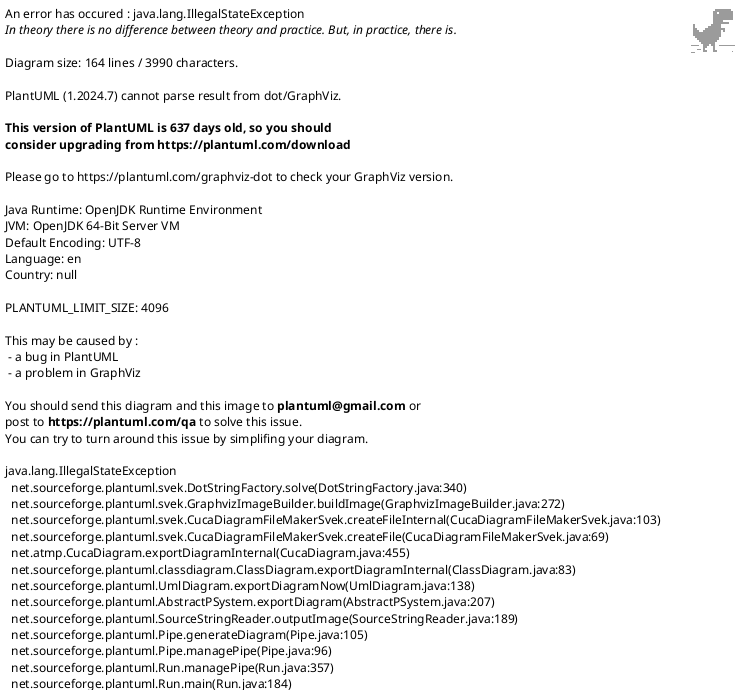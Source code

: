 
@startuml

package Usuarios <<Frame>> #DDFF33
{

    RepositorioUsuario ->"*" Usuario
	class Usuario
	{
		+proponerPrenda(Usuario,GuardaRopa,Prenda): void
        +proponerQuitarPrenda(Usuario,GuardaRopa,Prenda): void

        +generarTodasSugerenciasPosibles(WeatherApiStrategy,int):List<Atuendo>
        +actualizarSugerenciaDelDia(List<Atuendo>): void

        -checkPropuesta(DeclaracionDePropuesta): boolean
        
        +aceptarPropuesta(DeclaracionDePropuesta): void
        +rechazarPropuesta(DeclaracionDePropuesta): void
        +revertirPropuesta(DeclaracionDePropuesta): void
        +recibirPropuesta(DeclaracionDePropuesta): void
	}
    class RepositorioUsuario << (S,#FF7700) Singleton >>
    {
        +addUsuario(Usuario): void
        +ActualizarSugerenciasDeUsuarios(WeatherApiStrategy,int): void
    }
}
package Propuestas <<Frame>> #FFBB22
{
    Propuesta-u[hidden]>Usuario
    Usuario-d[hidden]>Propuesta
    Usuario-d[hidden]>DeclaracionDePropuesta

    Usuario->"*"DeclaracionDePropuesta
    Usuario->"*"DeclaracionDePropuesta

    interface Propuesta
    {
        +aceptarPropuesta(GuardaRopa): void
        +revertirPropuesta(GuardaRopa): void
    }
    class AgregarPrenda implements Propuesta
    class RemoverPrenda implements Propuesta

    class DeclaracionDePropuesta
    {
        +aceptarPropuesta(): void
        +rechazarPropuesta(): void
        +revertirPropuesta(): void
    }
}
package Api <<Frame>> #DDDDDD
{
    AccuWeatherHandler ..l|>WeatherApiStrategy
    Interface WeatherApiStrategy
    {
        +getTemp(): float
        +getCondicionesClimaticas(): List<String>
    }
    class AccuWeatherHandler << (S,#FF7700) Singleton >>
    {
        +getTemp():float
        -fahrenheitToCelsius(): float
        +getCondicionesClimaticas(): List<String>
    }
}
package Prendas <<Frame>> #33DDFF
{
    Usuario->"*"GuardaRopa
    Usuario->"*"Atuendo
    AgregarPrenda->"*" Prenda
    RemoverPrenda->"*" Prenda
    DeclaracionDePropuesta -> GuardaRopa
    DeclaracionDePropuesta -> Propuesta


    package Atuendo <<Frame>> #DDDDDD
    {
        class Atuendo
        {
            -checkearPrendas(List<Prenda>)
            -chequearCantidadDePrenda(List<Prenda>)
        }
    }
        Atuendo->"*"Prenda
    
    package Material <<Frame>> #DDDDDD
    {
        Material -u>Trama
        Material -d->TipoDeMaterial
        class Material{}
        Enum TipoDeMaterial
        {
            ALGODON,
            LANA,
            SEDA
        }
        Enum Trama
        {
            CUADROS,
            LISO,
            RAYADO
        }
    }
    class Prenda
    {
        - temperaturaIdeal: Int
        + hayColorSecundario(): boolean
    }
    Prenda-u>Color
    Prenda-u>Color
    Prenda->Material
    Prenda->TipoDePrenda
    class PrendaBuilder
    {
        - temperaturaIdeal: Int
        - climasApropiados : List<String>
        + build(): Prenda
    }
    PrendaBuilder -[dashed]->Prenda
    PrendaBuilder-r>Color
    PrendaBuilder-r>Color
    PrendaBuilder->Material
    PrendaBuilder-l>TipoDePrenda
    class GuardaRopa
    {
        +generate(int,int):List<Int[]>
        +getMultiplesPrendasDeLista(List<Prenda>,int[]):List<Prenda>
        +getPrendasATemperatura(List<Prenda>,int int): List<Prenda>
        +getPrendasParaClima(List<Prenda>,int int): List<Prenda>
        -helper(List<init[]>,int[],int,int): void
        +sugerencias(List<Prenda>): List<Atuendo>
        +sugerencias(List<Prenda>,int,int): List<Atuendo>
        +sugerencias(List<Prenda>,WeatherApiStrategy): List<Atuendo>
        +sugerencias(WeatherApiStrategy,int): List<Atuendo>
    }
    GuardaRopa..>Prenda
    GuardaRopa..>Atuendo

    Enum Color
    {
        AZUL,
        VERDE,
        AMARILLO,
        ROJO,
        MORADO,
        ROSA,
        NEGRO,
        BLANCO,
        CELSETE,
        NARANJA
    }
    Enum TipoDePrenda
    {
        PARTE_SUPERIOR,
        PARTE_INFERIOR,
        CALZADO,
        ACCESORIO
    }

}


@endrtuml
